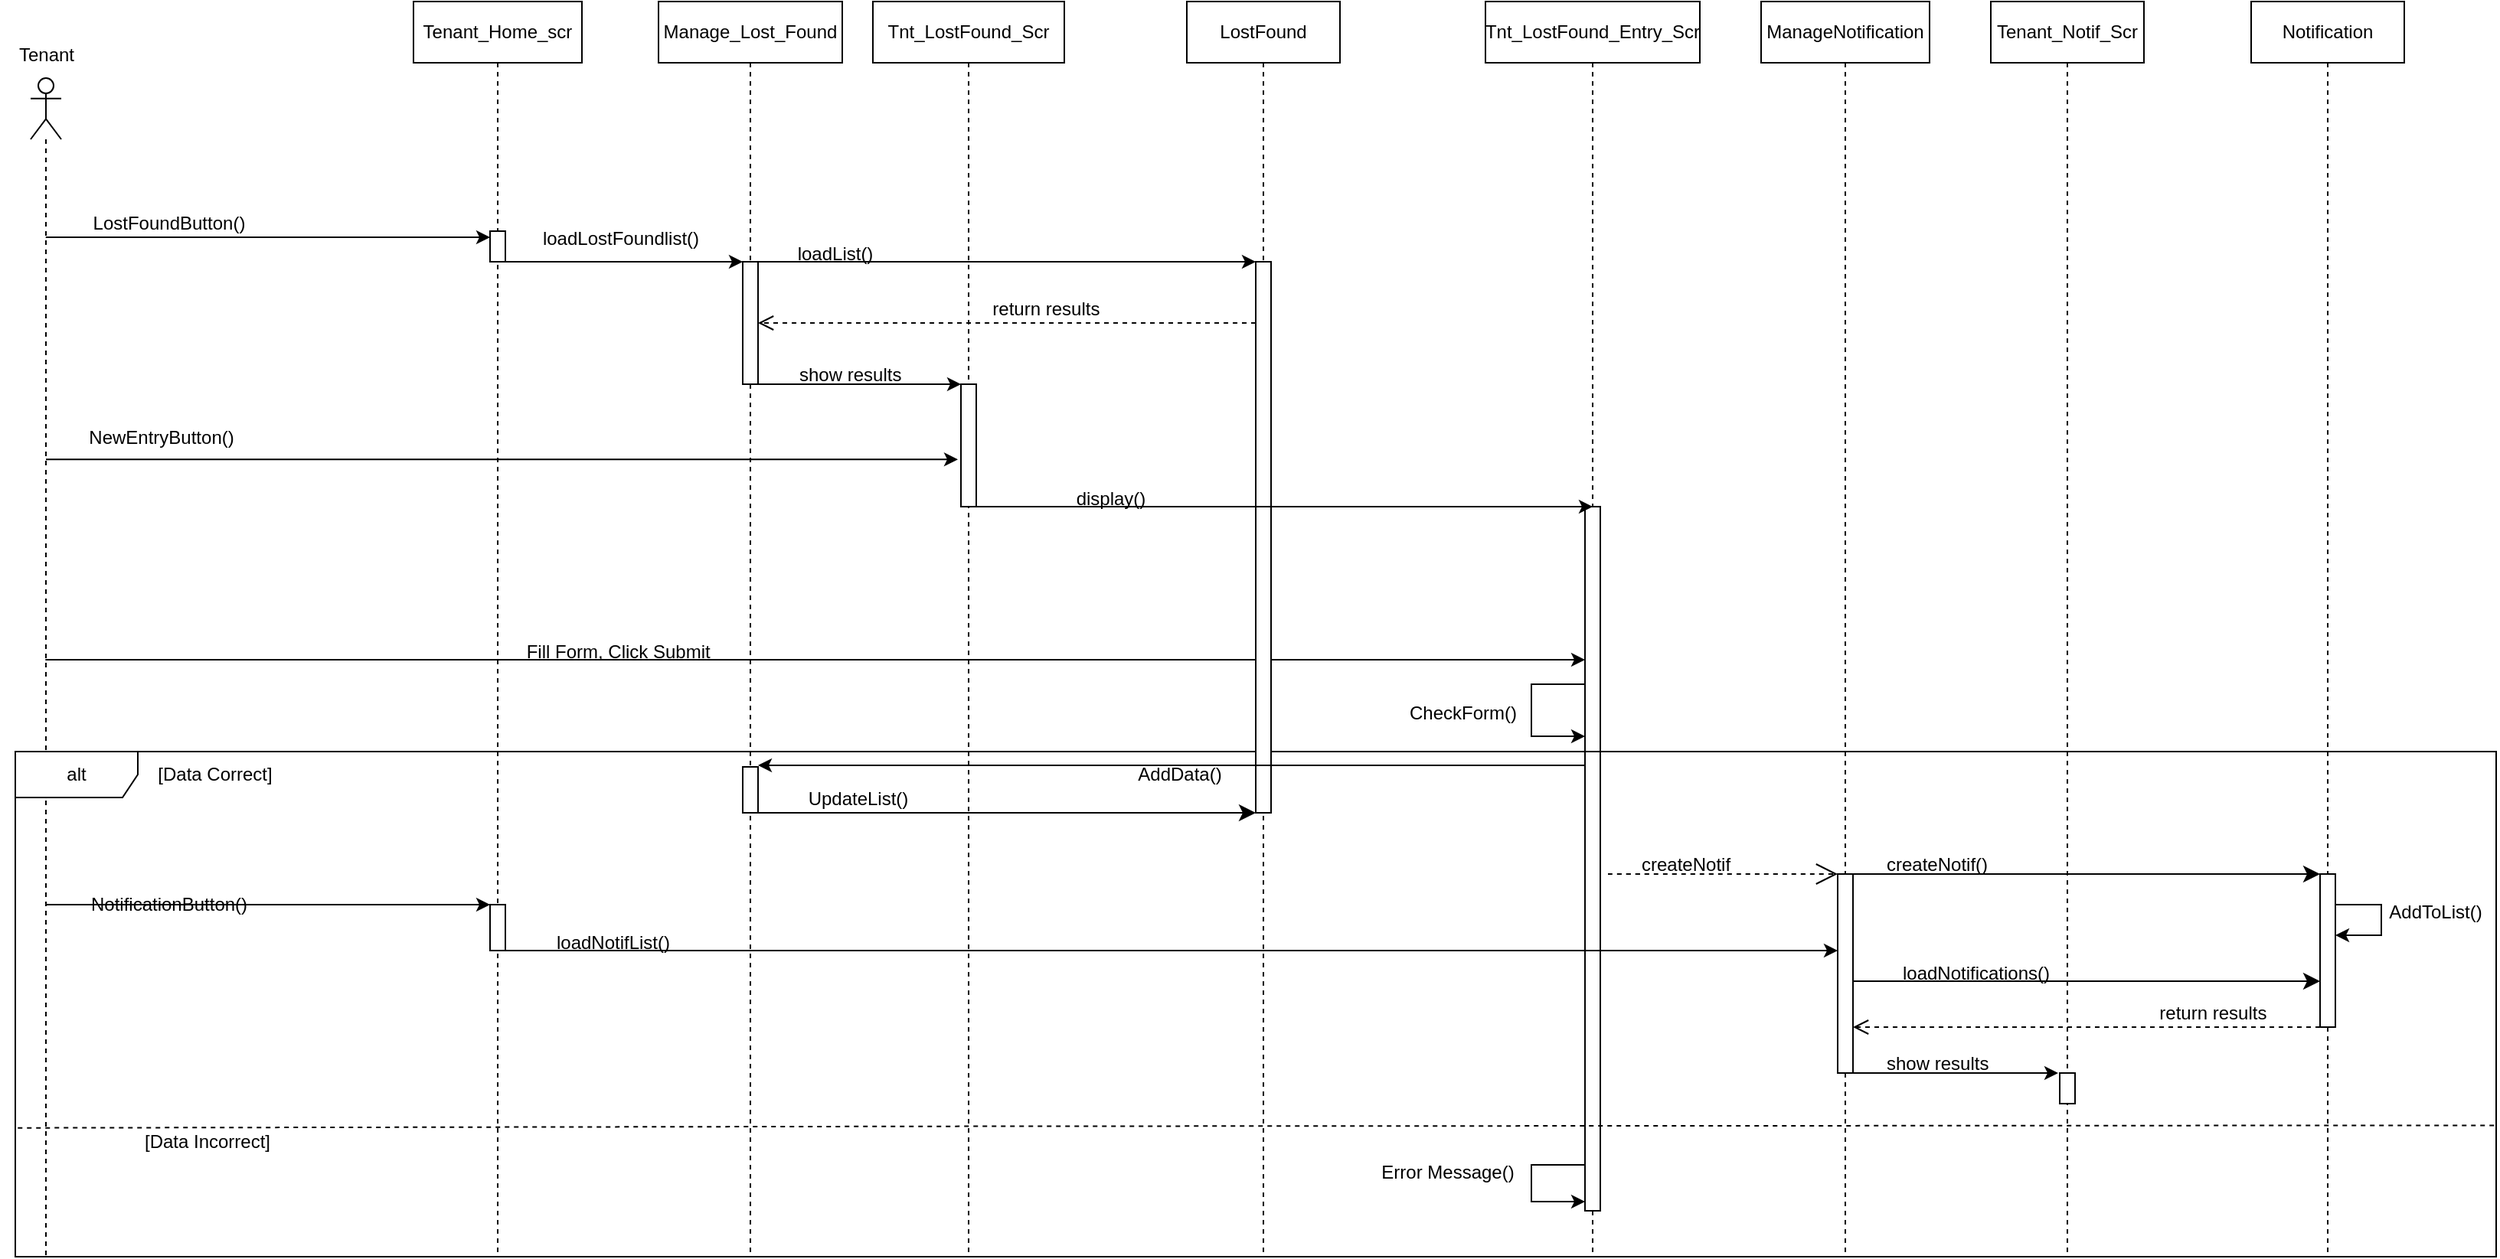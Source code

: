 <mxfile version="27.0.5">
  <diagram name="Page-1" id="ME4cV6upZ1nNScbVDBN3">
    <mxGraphModel dx="-413" dy="-76" grid="1" gridSize="10" guides="1" tooltips="1" connect="1" arrows="1" fold="1" page="0" pageScale="1" pageWidth="850" pageHeight="1100" math="0" shadow="0">
      <root>
        <mxCell id="0" />
        <mxCell id="1" parent="0" />
        <mxCell id="F6O2ttdYFynTJrRa-C98-68" value="Tnt_LostFound_Entry_Scr" style="shape=umlLifeline;perimeter=lifelinePerimeter;whiteSpace=wrap;html=1;container=1;dropTarget=0;collapsible=0;recursiveResize=0;outlineConnect=0;portConstraint=eastwest;newEdgeStyle={&quot;curved&quot;:0,&quot;rounded&quot;:0};" parent="1" vertex="1">
          <mxGeometry x="3210" y="1000" width="140" height="820" as="geometry" />
        </mxCell>
        <mxCell id="F6O2ttdYFynTJrRa-C98-69" value="" style="html=1;points=[[0,0,0,0,5],[0,0.25,0,0,0],[0,0.33,0,0,0],[0,0.5,0,0,0],[0,0.67,0,0,0],[0,0.84,0,0,0],[0,1,0,0,-5],[1,0,0,0,5],[1,0.25,0,0,0],[1,0.33,0,0,0],[1,0.5,0,0,0],[1,0.67,0,0,0],[1,0.75,0,0,0],[1,1,0,0,-5]];perimeter=orthogonalPerimeter;outlineConnect=0;targetShapes=umlLifeline;portConstraint=eastwest;newEdgeStyle={&quot;curved&quot;:0,&quot;rounded&quot;:0};" parent="F6O2ttdYFynTJrRa-C98-68" vertex="1">
          <mxGeometry x="65" y="330" width="10" height="460" as="geometry" />
        </mxCell>
        <mxCell id="F6O2ttdYFynTJrRa-C98-115" style="edgeStyle=orthogonalEdgeStyle;rounded=0;orthogonalLoop=1;jettySize=auto;html=1;curved=0;" parent="F6O2ttdYFynTJrRa-C98-68" source="F6O2ttdYFynTJrRa-C98-69" target="F6O2ttdYFynTJrRa-C98-69" edge="1">
          <mxGeometry relative="1" as="geometry">
            <Array as="points">
              <mxPoint x="30" y="446" />
              <mxPoint x="30" y="480" />
            </Array>
            <mxPoint x="60" y="446" as="sourcePoint" />
            <mxPoint x="60" y="480" as="targetPoint" />
          </mxGeometry>
        </mxCell>
        <mxCell id="F6O2ttdYFynTJrRa-C98-70" value="Tenant_Notif_Scr" style="shape=umlLifeline;perimeter=lifelinePerimeter;whiteSpace=wrap;html=1;container=1;dropTarget=0;collapsible=0;recursiveResize=0;outlineConnect=0;portConstraint=eastwest;newEdgeStyle={&quot;curved&quot;:0,&quot;rounded&quot;:0};" parent="1" vertex="1">
          <mxGeometry x="3540" y="1000" width="100" height="820" as="geometry" />
        </mxCell>
        <mxCell id="F6O2ttdYFynTJrRa-C98-71" value="" style="html=1;points=[[0,0,0,0,5],[0,1,0,0,-5],[1,0,0,0,5],[1,1,0,0,-5]];perimeter=orthogonalPerimeter;outlineConnect=0;targetShapes=umlLifeline;portConstraint=eastwest;newEdgeStyle={&quot;curved&quot;:0,&quot;rounded&quot;:0};" parent="F6O2ttdYFynTJrRa-C98-70" vertex="1">
          <mxGeometry x="45" y="700" width="10" height="20" as="geometry" />
        </mxCell>
        <mxCell id="F6O2ttdYFynTJrRa-C98-72" value="" style="shape=umlLifeline;perimeter=lifelinePerimeter;whiteSpace=wrap;html=1;container=1;dropTarget=0;collapsible=0;recursiveResize=0;outlineConnect=0;portConstraint=eastwest;newEdgeStyle={&quot;curved&quot;:0,&quot;rounded&quot;:0};participant=umlActor;points=[[1,0.09,0,0,0],[1,0.17,0,0,0],[1,0.18,0,0,0],[1,0.27,0,0,0],[1,0.33,0,0,0],[1,0.36,0,0,0],[1,0.45,0,0,0],[1,0.5,0,0,0],[1,0.55,0,0,0],[1,0.64,0,0,0],[1,0.67,0,0,0],[1,0.73,0,0,0],[1,0.82,0,0,0],[1,0.83,0,0,0],[1,0.91,0,0,0]];" parent="1" vertex="1">
          <mxGeometry x="2260" y="1050" width="20" height="770" as="geometry" />
        </mxCell>
        <mxCell id="F6O2ttdYFynTJrRa-C98-74" value="Tenant" style="text;html=1;align=center;verticalAlign=middle;resizable=0;points=[];autosize=1;strokeColor=none;fillColor=none;" parent="1" vertex="1">
          <mxGeometry x="2240" y="1020" width="60" height="30" as="geometry" />
        </mxCell>
        <mxCell id="F6O2ttdYFynTJrRa-C98-75" value="" style="endArrow=classic;html=1;rounded=0;" parent="1" target="F6O2ttdYFynTJrRa-C98-96" edge="1">
          <mxGeometry width="50" height="50" relative="1" as="geometry">
            <mxPoint x="2269.894" y="1154" as="sourcePoint" />
            <mxPoint x="2650" y="1154" as="targetPoint" />
          </mxGeometry>
        </mxCell>
        <mxCell id="F6O2ttdYFynTJrRa-C98-76" value="LostFoundButton()" style="text;html=1;align=center;verticalAlign=middle;resizable=0;points=[];autosize=1;strokeColor=none;fillColor=none;" parent="1" vertex="1">
          <mxGeometry x="2290" y="1130" width="120" height="30" as="geometry" />
        </mxCell>
        <mxCell id="F6O2ttdYFynTJrRa-C98-77" value="" style="endArrow=classic;html=1;rounded=0;entryX=-0.2;entryY=0.614;entryDx=0;entryDy=0;entryPerimeter=0;" parent="1" source="F6O2ttdYFynTJrRa-C98-72" target="F6O2ttdYFynTJrRa-C98-89" edge="1">
          <mxGeometry width="50" height="50" relative="1" as="geometry">
            <mxPoint x="2280.003" y="1290" as="sourcePoint" />
            <mxPoint x="2860" y="1290" as="targetPoint" />
          </mxGeometry>
        </mxCell>
        <mxCell id="F6O2ttdYFynTJrRa-C98-78" value="NewEntryButton()" style="text;html=1;align=center;verticalAlign=middle;resizable=0;points=[];autosize=1;strokeColor=none;fillColor=none;" parent="1" vertex="1">
          <mxGeometry x="2285" y="1270" width="120" height="30" as="geometry" />
        </mxCell>
        <mxCell id="F6O2ttdYFynTJrRa-C98-79" value="" style="endArrow=classic;html=1;rounded=0;" parent="1" target="F6O2ttdYFynTJrRa-C98-69" edge="1">
          <mxGeometry width="50" height="50" relative="1" as="geometry">
            <mxPoint x="2269.667" y="1430" as="sourcePoint" />
            <mxPoint x="3110" y="1430" as="targetPoint" />
            <Array as="points">
              <mxPoint x="2945.83" y="1430" />
            </Array>
          </mxGeometry>
        </mxCell>
        <mxCell id="F6O2ttdYFynTJrRa-C98-80" value="Fill Form, Click Submit&amp;nbsp;" style="text;html=1;align=center;verticalAlign=middle;resizable=0;points=[];autosize=1;strokeColor=none;fillColor=none;" parent="1" vertex="1">
          <mxGeometry x="2570" y="1410" width="150" height="30" as="geometry" />
        </mxCell>
        <mxCell id="F6O2ttdYFynTJrRa-C98-81" value="alt" style="shape=umlFrame;whiteSpace=wrap;html=1;pointerEvents=0;width=80;height=30;" parent="1" vertex="1">
          <mxGeometry x="2250" y="1490" width="1620" height="330" as="geometry" />
        </mxCell>
        <mxCell id="F6O2ttdYFynTJrRa-C98-82" value="" style="endArrow=none;dashed=1;html=1;rounded=0;exitX=0.001;exitY=0.745;exitDx=0;exitDy=0;exitPerimeter=0;entryX=1;entryY=0.74;entryDx=0;entryDy=0;entryPerimeter=0;" parent="1" source="F6O2ttdYFynTJrRa-C98-81" target="F6O2ttdYFynTJrRa-C98-81" edge="1">
          <mxGeometry width="50" height="50" relative="1" as="geometry">
            <mxPoint x="2275" y="1734.83" as="sourcePoint" />
            <mxPoint x="3768.56" y="1734.75" as="targetPoint" />
            <Array as="points">
              <mxPoint x="2901" y="1734.75" />
            </Array>
          </mxGeometry>
        </mxCell>
        <mxCell id="F6O2ttdYFynTJrRa-C98-83" value="CheckForm()" style="text;html=1;align=center;verticalAlign=middle;resizable=0;points=[];autosize=1;strokeColor=none;fillColor=none;" parent="1" vertex="1">
          <mxGeometry x="3150" y="1450" width="90" height="30" as="geometry" />
        </mxCell>
        <mxCell id="F6O2ttdYFynTJrRa-C98-84" value="Notification" style="shape=umlLifeline;perimeter=lifelinePerimeter;whiteSpace=wrap;html=1;container=1;dropTarget=0;collapsible=0;recursiveResize=0;outlineConnect=0;portConstraint=eastwest;newEdgeStyle={&quot;curved&quot;:0,&quot;rounded&quot;:0};" parent="1" vertex="1">
          <mxGeometry x="3710" y="1000" width="100" height="820" as="geometry" />
        </mxCell>
        <mxCell id="F6O2ttdYFynTJrRa-C98-86" value="LostFound" style="shape=umlLifeline;perimeter=lifelinePerimeter;whiteSpace=wrap;html=1;container=1;dropTarget=0;collapsible=0;recursiveResize=0;outlineConnect=0;portConstraint=eastwest;newEdgeStyle={&quot;curved&quot;:0,&quot;rounded&quot;:0};" parent="1" vertex="1">
          <mxGeometry x="3015" y="1000" width="100" height="820" as="geometry" />
        </mxCell>
        <mxCell id="F6O2ttdYFynTJrRa-C98-87" value="" style="html=1;points=[[0,0,0,0,-2],[0,1,0,0,-5],[1,0,0,0,5],[1,1,0,0,-5]];perimeter=orthogonalPerimeter;outlineConnect=0;targetShapes=umlLifeline;portConstraint=eastwest;newEdgeStyle={&quot;curved&quot;:0,&quot;rounded&quot;:0};" parent="F6O2ttdYFynTJrRa-C98-86" vertex="1">
          <mxGeometry x="45" y="170" width="10" height="360" as="geometry" />
        </mxCell>
        <mxCell id="F6O2ttdYFynTJrRa-C98-88" value="Tnt_LostFound_Scr" style="shape=umlLifeline;perimeter=lifelinePerimeter;whiteSpace=wrap;html=1;container=1;dropTarget=0;collapsible=0;recursiveResize=0;outlineConnect=0;portConstraint=eastwest;newEdgeStyle={&quot;curved&quot;:0,&quot;rounded&quot;:0};" parent="1" vertex="1">
          <mxGeometry x="2810" y="1000" width="125" height="820" as="geometry" />
        </mxCell>
        <mxCell id="F6O2ttdYFynTJrRa-C98-89" value="" style="html=1;points=[[0,0,0,0,5],[0,1,0,0,-5],[1,0,0,0,5],[1,1,0,0,-5]];perimeter=orthogonalPerimeter;outlineConnect=0;targetShapes=umlLifeline;portConstraint=eastwest;newEdgeStyle={&quot;curved&quot;:0,&quot;rounded&quot;:0};" parent="F6O2ttdYFynTJrRa-C98-88" vertex="1">
          <mxGeometry x="57.5" y="250" width="10" height="80" as="geometry" />
        </mxCell>
        <mxCell id="F6O2ttdYFynTJrRa-C98-90" value="" style="endArrow=classic;html=1;rounded=0;" parent="1" edge="1">
          <mxGeometry width="50" height="50" relative="1" as="geometry">
            <mxPoint x="2730" y="1170" as="sourcePoint" />
            <mxPoint x="3060" y="1170" as="targetPoint" />
            <Array as="points" />
          </mxGeometry>
        </mxCell>
        <mxCell id="F6O2ttdYFynTJrRa-C98-91" value="loadList()" style="text;html=1;align=center;verticalAlign=middle;resizable=0;points=[];autosize=1;strokeColor=none;fillColor=none;rotation=0;" parent="1" vertex="1">
          <mxGeometry x="2750" y="1150" width="70" height="30" as="geometry" />
        </mxCell>
        <mxCell id="F6O2ttdYFynTJrRa-C98-95" value="Tenant_Home_scr" style="shape=umlLifeline;perimeter=lifelinePerimeter;whiteSpace=wrap;html=1;container=1;dropTarget=0;collapsible=0;recursiveResize=0;outlineConnect=0;portConstraint=eastwest;newEdgeStyle={&quot;curved&quot;:0,&quot;rounded&quot;:0};" parent="1" vertex="1">
          <mxGeometry x="2510" y="1000" width="110" height="820" as="geometry" />
        </mxCell>
        <mxCell id="F6O2ttdYFynTJrRa-C98-96" value="" style="html=1;points=[[0,0,0,0,-1],[0,0.54,0,0,0],[1,0,0,0,-1],[1,0.09,0,0,0],[1,0.43,0,0,0],[1,1,0,0,-5]];perimeter=orthogonalPerimeter;outlineConnect=0;targetShapes=umlLifeline;portConstraint=eastwest;newEdgeStyle={&quot;curved&quot;:0,&quot;rounded&quot;:0};" parent="F6O2ttdYFynTJrRa-C98-95" vertex="1">
          <mxGeometry x="50" y="150" width="10" height="20" as="geometry" />
        </mxCell>
        <mxCell id="F6O2ttdYFynTJrRa-C98-94" value="" style="html=1;points=[[0,0,0,0,-1],[0,0.54,0,0,0],[1,0,0,0,-1],[1,0.09,0,0,0],[1,0.43,0,0,0],[1,1,0,0,-5]];perimeter=orthogonalPerimeter;outlineConnect=0;targetShapes=umlLifeline;portConstraint=eastwest;newEdgeStyle={&quot;curved&quot;:0,&quot;rounded&quot;:0};" parent="F6O2ttdYFynTJrRa-C98-95" vertex="1">
          <mxGeometry x="50" y="590" width="10" height="30" as="geometry" />
        </mxCell>
        <mxCell id="F6O2ttdYFynTJrRa-C98-97" value="loadLostFoundlist()" style="text;html=1;align=center;verticalAlign=middle;resizable=0;points=[];autosize=1;strokeColor=none;fillColor=none;rotation=0;" parent="1" vertex="1">
          <mxGeometry x="2580" y="1140" width="130" height="30" as="geometry" />
        </mxCell>
        <mxCell id="F6O2ttdYFynTJrRa-C98-98" value="" style="endArrow=classic;html=1;rounded=0;" parent="1" target="F6O2ttdYFynTJrRa-C98-122" edge="1">
          <mxGeometry width="50" height="50" relative="1" as="geometry">
            <mxPoint x="2570" y="1170" as="sourcePoint" />
            <mxPoint x="2720" y="1170" as="targetPoint" />
            <Array as="points" />
          </mxGeometry>
        </mxCell>
        <mxCell id="F6O2ttdYFynTJrRa-C98-99" value="Error Message()" style="text;html=1;align=center;verticalAlign=middle;resizable=0;points=[];autosize=1;strokeColor=none;fillColor=none;" parent="1" vertex="1">
          <mxGeometry x="3130" y="1750" width="110" height="30" as="geometry" />
        </mxCell>
        <mxCell id="F6O2ttdYFynTJrRa-C98-100" value="&amp;nbsp;return results" style="html=1;verticalAlign=bottom;endArrow=open;dashed=1;endSize=8;curved=0;rounded=0;fontSize=12;" parent="1" target="F6O2ttdYFynTJrRa-C98-122" edge="1">
          <mxGeometry x="-0.136" relative="1" as="geometry">
            <mxPoint x="3060" y="1210" as="sourcePoint" />
            <mxPoint x="2730" y="1210" as="targetPoint" />
            <mxPoint x="1" as="offset" />
          </mxGeometry>
        </mxCell>
        <mxCell id="F6O2ttdYFynTJrRa-C98-101" value="" style="endArrow=classic;html=1;rounded=0;entryX=0.5;entryY=0;entryDx=0;entryDy=0;entryPerimeter=0;" parent="1" source="F6O2ttdYFynTJrRa-C98-89" target="F6O2ttdYFynTJrRa-C98-69" edge="1">
          <mxGeometry width="50" height="50" relative="1" as="geometry">
            <mxPoint x="2880" y="1330" as="sourcePoint" />
            <mxPoint x="3270" y="1332" as="targetPoint" />
            <Array as="points" />
          </mxGeometry>
        </mxCell>
        <mxCell id="F6O2ttdYFynTJrRa-C98-102" value="display()" style="text;html=1;align=center;verticalAlign=middle;resizable=0;points=[];autosize=1;strokeColor=none;fillColor=none;rotation=0;" parent="1" vertex="1">
          <mxGeometry x="2930" y="1310" width="70" height="30" as="geometry" />
        </mxCell>
        <mxCell id="F6O2ttdYFynTJrRa-C98-105" value="" style="endArrow=open;endSize=12;dashed=1;html=1;rounded=0;fontSize=12;curved=1;" parent="1" source="F6O2ttdYFynTJrRa-C98-130" target="F6O2ttdYFynTJrRa-C98-84" edge="1">
          <mxGeometry width="160" relative="1" as="geometry">
            <mxPoint x="3230" y="1604.5" as="sourcePoint" />
            <mxPoint x="3610" y="1604.5" as="targetPoint" />
          </mxGeometry>
        </mxCell>
        <mxCell id="F6O2ttdYFynTJrRa-C98-107" style="edgeStyle=orthogonalEdgeStyle;rounded=0;orthogonalLoop=1;jettySize=auto;html=1;curved=0;" parent="1" source="F6O2ttdYFynTJrRa-C98-130" edge="1">
          <mxGeometry relative="1" as="geometry">
            <Array as="points">
              <mxPoint x="3795" y="1590" />
              <mxPoint x="3795" y="1610" />
            </Array>
            <mxPoint x="3764.93" y="1493" as="sourcePoint" />
            <mxPoint x="3765" y="1610" as="targetPoint" />
          </mxGeometry>
        </mxCell>
        <mxCell id="F6O2ttdYFynTJrRa-C98-108" value="" style="endArrow=classic;html=1;rounded=0;" parent="1" edge="1" source="F6O2ttdYFynTJrRa-C98-94">
          <mxGeometry width="50" height="50" relative="1" as="geometry">
            <mxPoint x="2570" y="1624.76" as="sourcePoint" />
            <mxPoint x="3440" y="1620" as="targetPoint" />
            <Array as="points" />
          </mxGeometry>
        </mxCell>
        <mxCell id="F6O2ttdYFynTJrRa-C98-109" value="loadNotifList()" style="text;html=1;align=center;verticalAlign=middle;resizable=0;points=[];autosize=1;strokeColor=none;fillColor=none;rotation=0;" parent="1" vertex="1">
          <mxGeometry x="2590" y="1600" width="100" height="30" as="geometry" />
        </mxCell>
        <mxCell id="F6O2ttdYFynTJrRa-C98-110" value="" style="endArrow=classic;html=1;rounded=0;fontSize=12;startSize=8;endSize=8;curved=1;" parent="1" source="F6O2ttdYFynTJrRa-C98-126" edge="1">
          <mxGeometry width="50" height="50" relative="1" as="geometry">
            <mxPoint x="3595" y="1640" as="sourcePoint" />
            <mxPoint x="3755" y="1640" as="targetPoint" />
          </mxGeometry>
        </mxCell>
        <mxCell id="F6O2ttdYFynTJrRa-C98-111" value="loadNotifications()" style="text;html=1;align=center;verticalAlign=middle;resizable=0;points=[];autosize=1;strokeColor=none;fillColor=none;rotation=0;" parent="1" vertex="1">
          <mxGeometry x="3470" y="1620" width="120" height="30" as="geometry" />
        </mxCell>
        <mxCell id="F6O2ttdYFynTJrRa-C98-112" value="&amp;nbsp;return results" style="html=1;verticalAlign=bottom;endArrow=open;dashed=1;endSize=8;curved=0;rounded=0;fontSize=12;" parent="1" target="F6O2ttdYFynTJrRa-C98-126" edge="1">
          <mxGeometry x="-0.525" relative="1" as="geometry">
            <mxPoint x="3755" y="1670" as="sourcePoint" />
            <mxPoint x="3590" y="1670" as="targetPoint" />
            <mxPoint as="offset" />
          </mxGeometry>
        </mxCell>
        <mxCell id="F6O2ttdYFynTJrRa-C98-113" value="" style="endArrow=classic;html=1;rounded=0;" parent="1" target="F6O2ttdYFynTJrRa-C98-94" edge="1" source="F6O2ttdYFynTJrRa-C98-72">
          <mxGeometry width="50" height="50" relative="1" as="geometry">
            <mxPoint x="2270" y="1595" as="sourcePoint" />
            <mxPoint x="2420" y="1595" as="targetPoint" />
          </mxGeometry>
        </mxCell>
        <mxCell id="F6O2ttdYFynTJrRa-C98-114" value="NotificationButton()" style="text;html=1;align=center;verticalAlign=middle;resizable=0;points=[];autosize=1;strokeColor=none;fillColor=none;" parent="1" vertex="1">
          <mxGeometry x="2285" y="1575" width="130" height="30" as="geometry" />
        </mxCell>
        <mxCell id="F6O2ttdYFynTJrRa-C98-116" value="[Data Correct]" style="text;html=1;align=center;verticalAlign=middle;resizable=0;points=[];autosize=1;strokeColor=none;fillColor=none;" parent="1" vertex="1">
          <mxGeometry x="2330" y="1490" width="100" height="30" as="geometry" />
        </mxCell>
        <mxCell id="F6O2ttdYFynTJrRa-C98-117" value="[Data Incorrect]" style="text;html=1;align=center;verticalAlign=middle;resizable=0;points=[];autosize=1;strokeColor=none;fillColor=none;" parent="1" vertex="1">
          <mxGeometry x="2320" y="1730" width="110" height="30" as="geometry" />
        </mxCell>
        <mxCell id="F6O2ttdYFynTJrRa-C98-119" value="AddData()" style="text;html=1;align=center;verticalAlign=middle;resizable=0;points=[];autosize=1;strokeColor=none;fillColor=none;" parent="1" vertex="1">
          <mxGeometry x="2970" y="1490" width="80" height="30" as="geometry" />
        </mxCell>
        <mxCell id="F6O2ttdYFynTJrRa-C98-120" value="AddToList()" style="text;html=1;align=center;verticalAlign=middle;resizable=0;points=[];autosize=1;strokeColor=none;fillColor=none;" parent="1" vertex="1">
          <mxGeometry x="3790" y="1580" width="80" height="30" as="geometry" />
        </mxCell>
        <mxCell id="F6O2ttdYFynTJrRa-C98-121" value="Manage_Lost_Found" style="shape=umlLifeline;perimeter=lifelinePerimeter;whiteSpace=wrap;html=1;container=1;dropTarget=0;collapsible=0;recursiveResize=0;outlineConnect=0;portConstraint=eastwest;newEdgeStyle={&quot;curved&quot;:0,&quot;rounded&quot;:0};" parent="1" vertex="1">
          <mxGeometry x="2670" y="1000" width="120" height="820" as="geometry" />
        </mxCell>
        <mxCell id="F6O2ttdYFynTJrRa-C98-122" value="" style="html=1;points=[[0,0,0,0,-1],[0,0.54,0,0,0],[1,0,0,0,-1],[1,0.09,0,0,0],[1,0.43,0,0,0],[1,1,0,0,-5]];perimeter=orthogonalPerimeter;outlineConnect=0;targetShapes=umlLifeline;portConstraint=eastwest;newEdgeStyle={&quot;curved&quot;:0,&quot;rounded&quot;:0};" parent="F6O2ttdYFynTJrRa-C98-121" vertex="1">
          <mxGeometry x="55" y="170" width="10" height="80" as="geometry" />
        </mxCell>
        <mxCell id="sHYtWuVwB42eldosJDUM-2" value="" style="html=1;points=[[0,0,0,0,-1],[0,0.54,0,0,0],[1,0,0,0,-1],[1,0.09,0,0,0],[1,0.43,0,0,0],[1,1,0,0,-5]];perimeter=orthogonalPerimeter;outlineConnect=0;targetShapes=umlLifeline;portConstraint=eastwest;newEdgeStyle={&quot;curved&quot;:0,&quot;rounded&quot;:0};" parent="F6O2ttdYFynTJrRa-C98-121" vertex="1">
          <mxGeometry x="55" y="500" width="10" height="30" as="geometry" />
        </mxCell>
        <mxCell id="F6O2ttdYFynTJrRa-C98-123" value="" style="endArrow=classic;html=1;rounded=0;" parent="1" edge="1">
          <mxGeometry width="50" height="50" relative="1" as="geometry">
            <mxPoint x="2735" y="1250" as="sourcePoint" />
            <mxPoint x="2867.5" y="1250" as="targetPoint" />
            <Array as="points" />
          </mxGeometry>
        </mxCell>
        <mxCell id="F6O2ttdYFynTJrRa-C98-124" value="show results" style="text;whiteSpace=wrap;html=1;" parent="1" vertex="1">
          <mxGeometry x="2760" y="1230" width="100" height="20" as="geometry" />
        </mxCell>
        <mxCell id="F6O2ttdYFynTJrRa-C98-125" value="ManageNotification" style="shape=umlLifeline;perimeter=lifelinePerimeter;whiteSpace=wrap;html=1;container=1;dropTarget=0;collapsible=0;recursiveResize=0;outlineConnect=0;portConstraint=eastwest;newEdgeStyle={&quot;curved&quot;:0,&quot;rounded&quot;:0};" parent="1" vertex="1">
          <mxGeometry x="3390" y="1000" width="110" height="820" as="geometry" />
        </mxCell>
        <mxCell id="F6O2ttdYFynTJrRa-C98-126" value="" style="html=1;points=[[0,0,0,0,5],[0,1,0,0,-5],[1,0,0,0,5],[1,1,0,0,-5]];perimeter=orthogonalPerimeter;outlineConnect=0;targetShapes=umlLifeline;portConstraint=eastwest;newEdgeStyle={&quot;curved&quot;:0,&quot;rounded&quot;:0};" parent="F6O2ttdYFynTJrRa-C98-125" vertex="1">
          <mxGeometry x="50" y="570" width="10" height="130" as="geometry" />
        </mxCell>
        <mxCell id="F6O2ttdYFynTJrRa-C98-127" value="show results" style="text;whiteSpace=wrap;html=1;" parent="1" vertex="1">
          <mxGeometry x="3470" y="1680" width="100" height="20" as="geometry" />
        </mxCell>
        <mxCell id="F6O2ttdYFynTJrRa-C98-128" value="" style="endArrow=classic;html=1;rounded=0;" parent="1" edge="1">
          <mxGeometry width="50" height="50" relative="1" as="geometry">
            <mxPoint x="3450" y="1700" as="sourcePoint" />
            <mxPoint x="3584" y="1700" as="targetPoint" />
            <Array as="points" />
          </mxGeometry>
        </mxCell>
        <mxCell id="F6O2ttdYFynTJrRa-C98-129" value="" style="endArrow=open;endSize=12;dashed=1;html=1;rounded=0;fontSize=12;curved=1;" parent="1" target="F6O2ttdYFynTJrRa-C98-126" edge="1">
          <mxGeometry width="160" relative="1" as="geometry">
            <mxPoint x="3290" y="1570" as="sourcePoint" />
            <mxPoint x="3437.5" y="1570" as="targetPoint" />
          </mxGeometry>
        </mxCell>
        <mxCell id="F6O2ttdYFynTJrRa-C98-130" value="" style="html=1;points=[[0,0,0,0,-2],[0,1,0,0,-5],[1,0,0,0,5],[1,1,0,0,-5]];perimeter=orthogonalPerimeter;outlineConnect=0;targetShapes=umlLifeline;portConstraint=eastwest;newEdgeStyle={&quot;curved&quot;:0,&quot;rounded&quot;:0};" parent="1" vertex="1">
          <mxGeometry x="3755" y="1570" width="10" height="100" as="geometry" />
        </mxCell>
        <mxCell id="F6O2ttdYFynTJrRa-C98-131" value="" style="endArrow=classic;html=1;rounded=0;fontSize=12;startSize=8;endSize=8;curved=1;" parent="1" edge="1">
          <mxGeometry width="50" height="50" relative="1" as="geometry">
            <mxPoint x="3450" y="1570" as="sourcePoint" />
            <mxPoint x="3755" y="1570" as="targetPoint" />
          </mxGeometry>
        </mxCell>
        <mxCell id="F6O2ttdYFynTJrRa-C98-135" style="edgeStyle=orthogonalEdgeStyle;rounded=0;orthogonalLoop=1;jettySize=auto;html=1;curved=0;" parent="1" edge="1">
          <mxGeometry relative="1" as="geometry">
            <Array as="points">
              <mxPoint x="3275" y="1760" />
              <mxPoint x="3240" y="1760" />
              <mxPoint x="3240" y="1784" />
            </Array>
            <mxPoint x="3275" y="1750" as="sourcePoint" />
            <mxPoint x="3275" y="1784" as="targetPoint" />
          </mxGeometry>
        </mxCell>
        <mxCell id="F6O2ttdYFynTJrRa-C98-137" value="createNotif()" style="text;whiteSpace=wrap;html=1;" parent="1" vertex="1">
          <mxGeometry x="3470" y="1550" width="100" height="20" as="geometry" />
        </mxCell>
        <mxCell id="F6O2ttdYFynTJrRa-C98-138" value="createNotif" style="text;whiteSpace=wrap;html=1;" parent="1" vertex="1">
          <mxGeometry x="3310" y="1550" width="100" height="20" as="geometry" />
        </mxCell>
        <mxCell id="F6O2ttdYFynTJrRa-C98-133" value="UpdateList()" style="html=1;verticalAlign=bottom;endArrow=classic;endSize=8;curved=0;rounded=0;fontSize=12;strokeColor=#000000;endFill=1;entryX=0;entryY=1;entryDx=0;entryDy=-5;entryPerimeter=0;" parent="1" edge="1">
          <mxGeometry x="-0.6" relative="1" as="geometry">
            <mxPoint x="2735" y="1530" as="sourcePoint" />
            <mxPoint x="3060" y="1530" as="targetPoint" />
            <mxPoint as="offset" />
          </mxGeometry>
        </mxCell>
        <mxCell id="mfC5DiC2ivW1la_siv1Z-2" value="" style="endArrow=classic;html=1;rounded=0;entryX=1;entryY=0;entryDx=0;entryDy=-1;entryPerimeter=0;" edge="1" parent="1" source="F6O2ttdYFynTJrRa-C98-69" target="sHYtWuVwB42eldosJDUM-2">
          <mxGeometry width="50" height="50" relative="1" as="geometry">
            <mxPoint x="2970" y="1610" as="sourcePoint" />
            <mxPoint x="3020" y="1560" as="targetPoint" />
          </mxGeometry>
        </mxCell>
      </root>
    </mxGraphModel>
  </diagram>
</mxfile>

